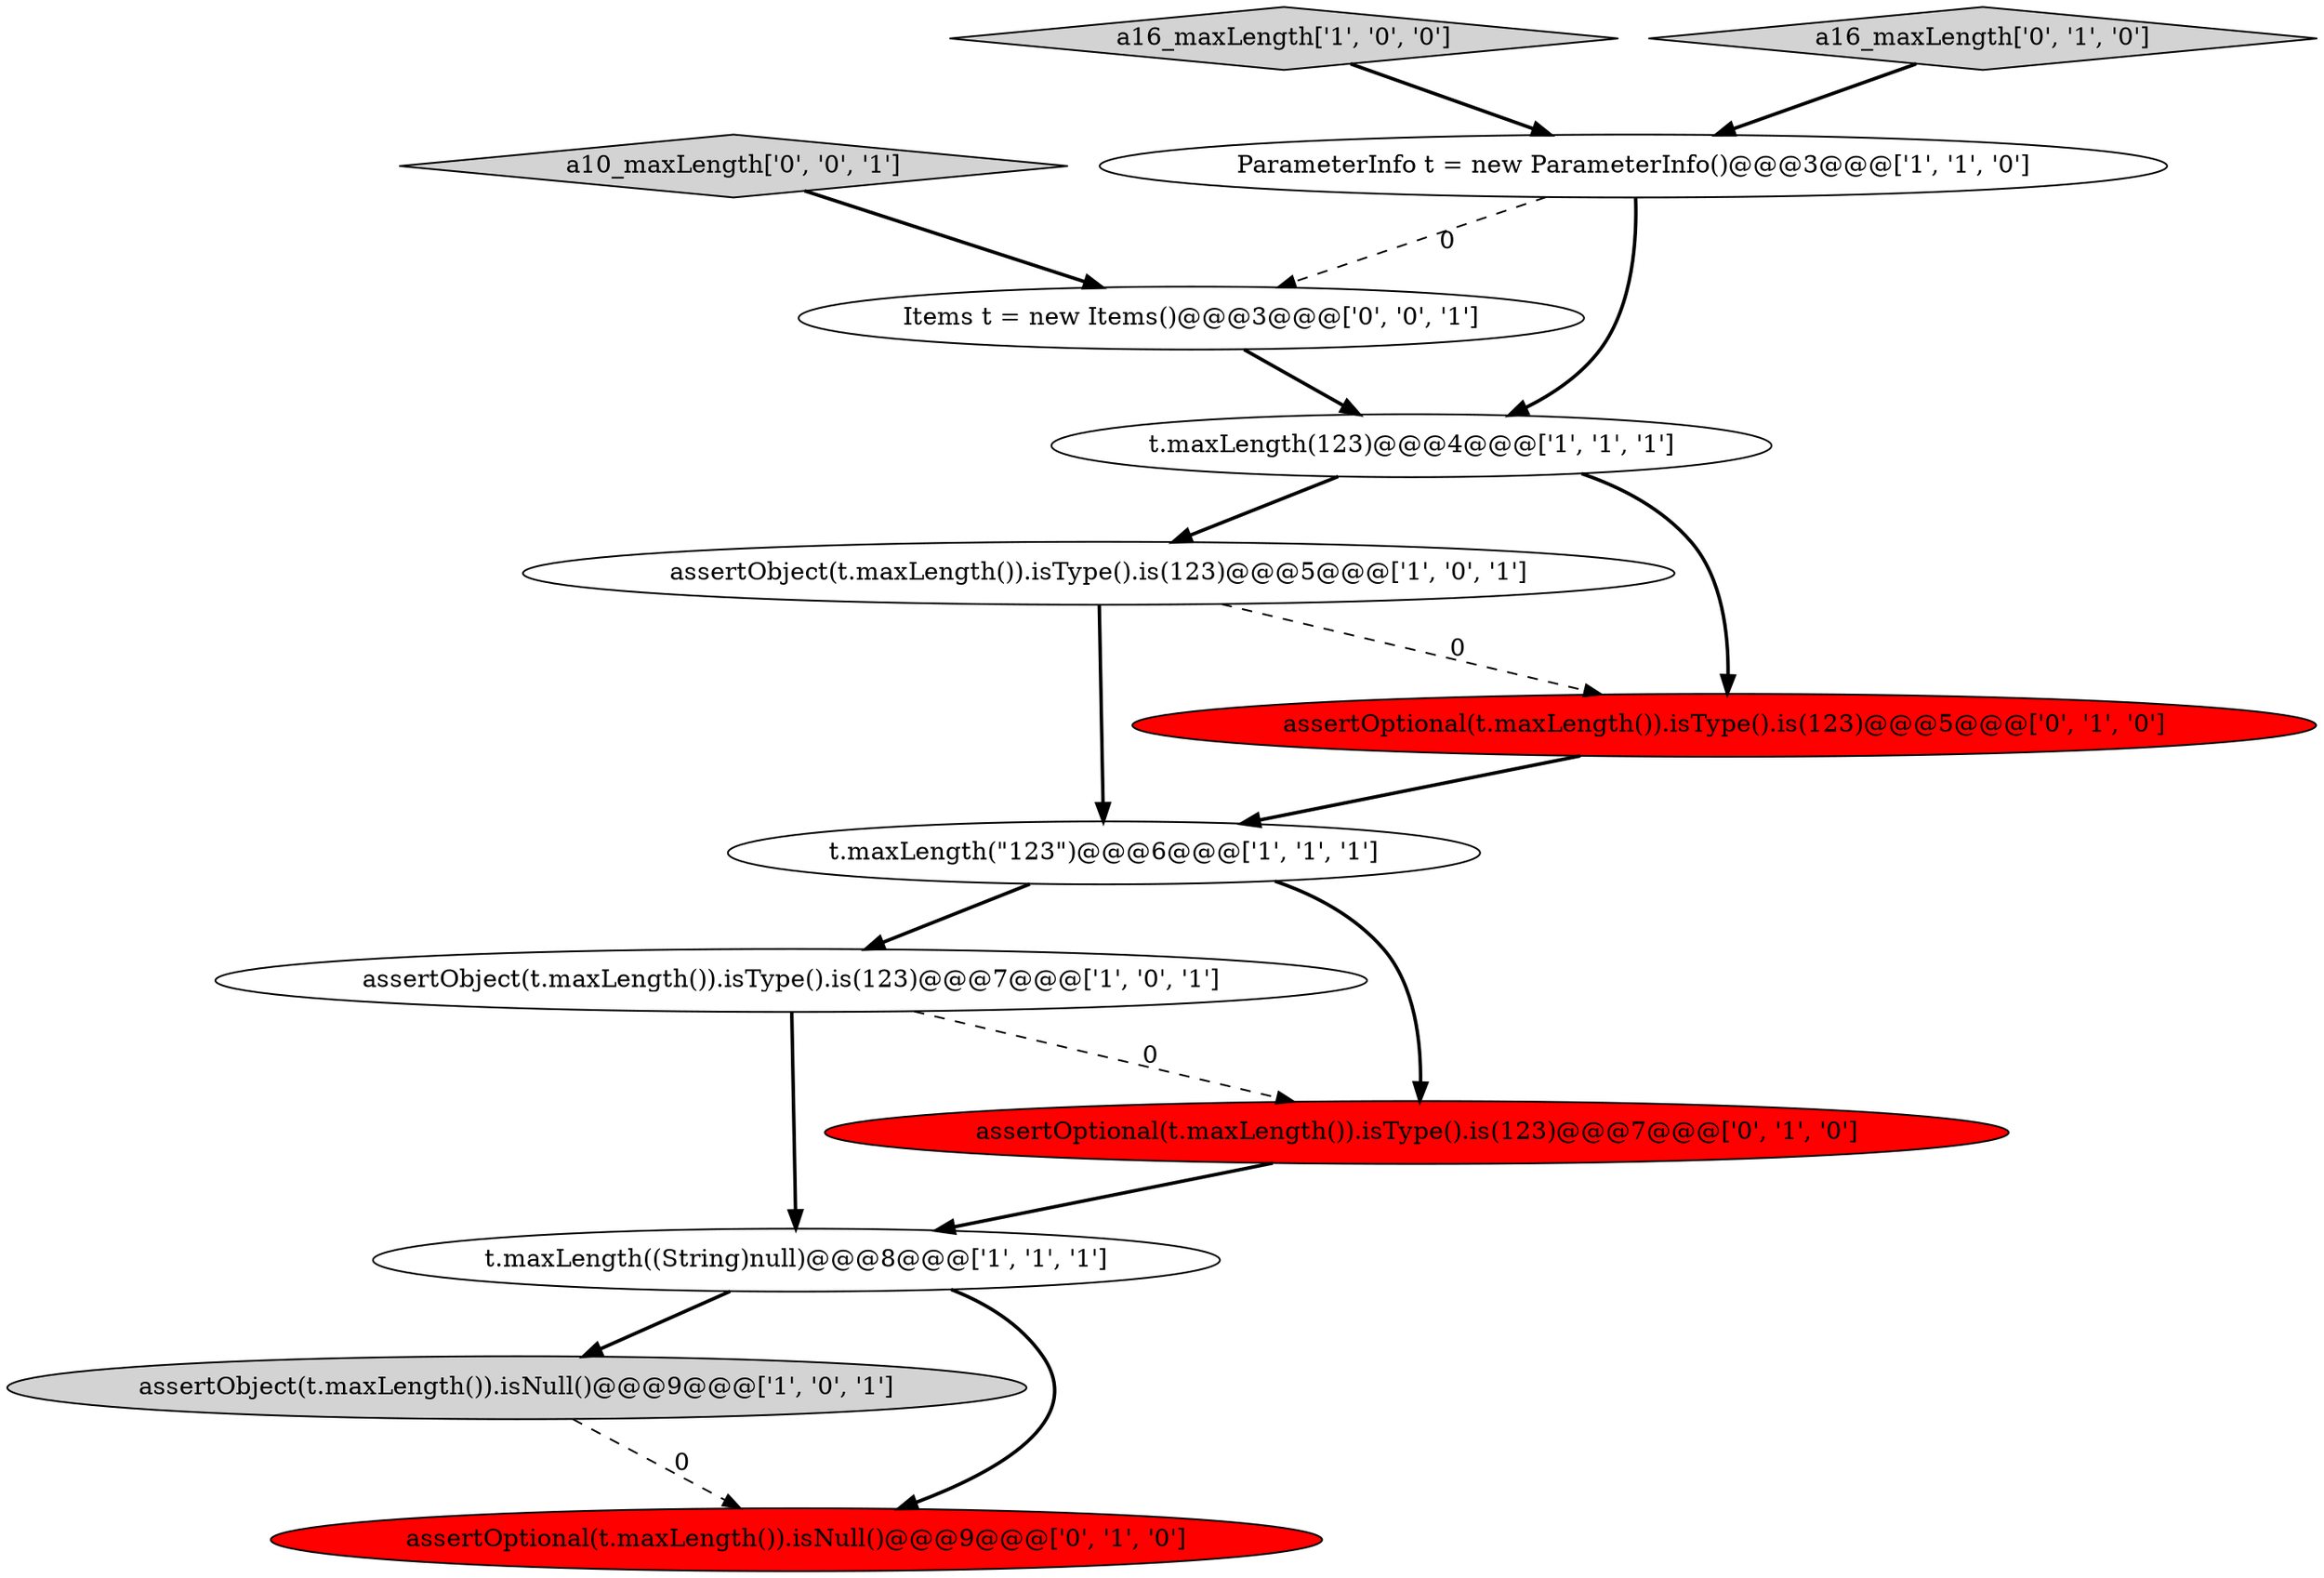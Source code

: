 digraph {
0 [style = filled, label = "assertObject(t.maxLength()).isType().is(123)@@@5@@@['1', '0', '1']", fillcolor = white, shape = ellipse image = "AAA0AAABBB1BBB"];
6 [style = filled, label = "t.maxLength(123)@@@4@@@['1', '1', '1']", fillcolor = white, shape = ellipse image = "AAA0AAABBB1BBB"];
3 [style = filled, label = "assertObject(t.maxLength()).isNull()@@@9@@@['1', '0', '1']", fillcolor = lightgray, shape = ellipse image = "AAA0AAABBB1BBB"];
7 [style = filled, label = "assertObject(t.maxLength()).isType().is(123)@@@7@@@['1', '0', '1']", fillcolor = white, shape = ellipse image = "AAA0AAABBB1BBB"];
12 [style = filled, label = "a10_maxLength['0', '0', '1']", fillcolor = lightgray, shape = diamond image = "AAA0AAABBB3BBB"];
4 [style = filled, label = "t.maxLength(\"123\")@@@6@@@['1', '1', '1']", fillcolor = white, shape = ellipse image = "AAA0AAABBB1BBB"];
13 [style = filled, label = "Items t = new Items()@@@3@@@['0', '0', '1']", fillcolor = white, shape = ellipse image = "AAA0AAABBB3BBB"];
9 [style = filled, label = "assertOptional(t.maxLength()).isType().is(123)@@@7@@@['0', '1', '0']", fillcolor = red, shape = ellipse image = "AAA1AAABBB2BBB"];
5 [style = filled, label = "ParameterInfo t = new ParameterInfo()@@@3@@@['1', '1', '0']", fillcolor = white, shape = ellipse image = "AAA0AAABBB1BBB"];
2 [style = filled, label = "t.maxLength((String)null)@@@8@@@['1', '1', '1']", fillcolor = white, shape = ellipse image = "AAA0AAABBB1BBB"];
11 [style = filled, label = "assertOptional(t.maxLength()).isType().is(123)@@@5@@@['0', '1', '0']", fillcolor = red, shape = ellipse image = "AAA1AAABBB2BBB"];
1 [style = filled, label = "a16_maxLength['1', '0', '0']", fillcolor = lightgray, shape = diamond image = "AAA0AAABBB1BBB"];
8 [style = filled, label = "a16_maxLength['0', '1', '0']", fillcolor = lightgray, shape = diamond image = "AAA0AAABBB2BBB"];
10 [style = filled, label = "assertOptional(t.maxLength()).isNull()@@@9@@@['0', '1', '0']", fillcolor = red, shape = ellipse image = "AAA1AAABBB2BBB"];
1->5 [style = bold, label=""];
5->13 [style = dashed, label="0"];
4->9 [style = bold, label=""];
12->13 [style = bold, label=""];
0->11 [style = dashed, label="0"];
6->0 [style = bold, label=""];
3->10 [style = dashed, label="0"];
13->6 [style = bold, label=""];
5->6 [style = bold, label=""];
8->5 [style = bold, label=""];
2->10 [style = bold, label=""];
0->4 [style = bold, label=""];
9->2 [style = bold, label=""];
7->2 [style = bold, label=""];
7->9 [style = dashed, label="0"];
6->11 [style = bold, label=""];
4->7 [style = bold, label=""];
2->3 [style = bold, label=""];
11->4 [style = bold, label=""];
}
